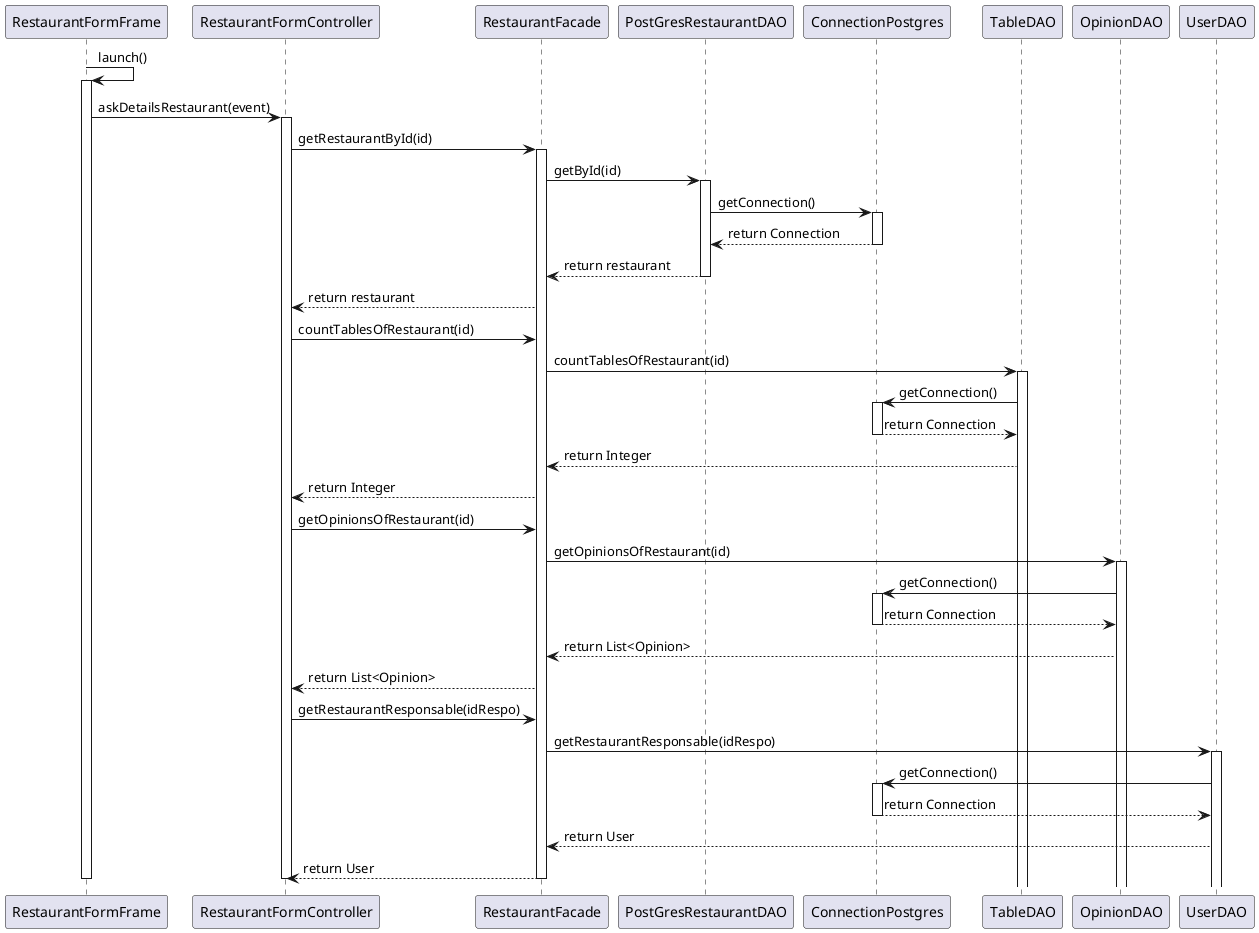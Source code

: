 @startuml askDetailsRestaurant

RestaurantFormFrame -> RestaurantFormFrame : launch()
activate RestaurantFormFrame

RestaurantFormFrame -> RestaurantFormController : askDetailsRestaurant(event)
activate RestaurantFormController

RestaurantFormController -> RestaurantFacade : getRestaurantById(id)
activate RestaurantFacade

RestaurantFacade -> PostGresRestaurantDAO : getById(id)
activate PostGresRestaurantDAO

PostGresRestaurantDAO -> ConnectionPostgres : getConnection()
activate ConnectionPostgres
ConnectionPostgres --> PostGresRestaurantDAO : return Connection
deactivate ConnectionPostgres
PostGresRestaurantDAO --> RestaurantFacade : return restaurant
deactivate PostGresRestaurantDAO
RestaurantFacade --> RestaurantFormController : return restaurant



RestaurantFormController -> RestaurantFacade : countTablesOfRestaurant(id)
RestaurantFacade -> TableDAO : countTablesOfRestaurant(id)
activate TableDAO
TableDAO -> ConnectionPostgres : getConnection()
activate ConnectionPostgres
ConnectionPostgres --> TableDAO : return Connection
deactivate ConnectionPostgres
TableDAO --> RestaurantFacade : return Integer
RestaurantFacade --> RestaurantFormController : return Integer

RestaurantFormController -> RestaurantFacade : getOpinionsOfRestaurant(id)
RestaurantFacade -> OpinionDAO : getOpinionsOfRestaurant(id)
activate OpinionDAO
OpinionDAO -> ConnectionPostgres : getConnection()
activate ConnectionPostgres
ConnectionPostgres --> OpinionDAO : return Connection
deactivate ConnectionPostgres
OpinionDAO --> RestaurantFacade : return List<Opinion>
RestaurantFacade --> RestaurantFormController : return List<Opinion>

RestaurantFormController -> RestaurantFacade : getRestaurantResponsable(idRespo)
RestaurantFacade -> UserDAO : getRestaurantResponsable(idRespo)
activate UserDAO
UserDAO -> ConnectionPostgres : getConnection()
activate ConnectionPostgres
ConnectionPostgres --> UserDAO : return Connection
deactivate ConnectionPostgres
UserDAO --> RestaurantFacade : return User
RestaurantFacade --> RestaurantFormController : return User



deactivate RestaurantFacade

deactivate RestaurantFormController
deactivate  RestaurantFormFrame

@enduml